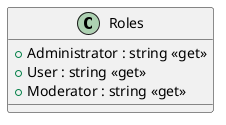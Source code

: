 @startuml
class Roles {
    + Administrator : string <<get>>
    + User : string <<get>>
    + Moderator : string <<get>>
}
@enduml